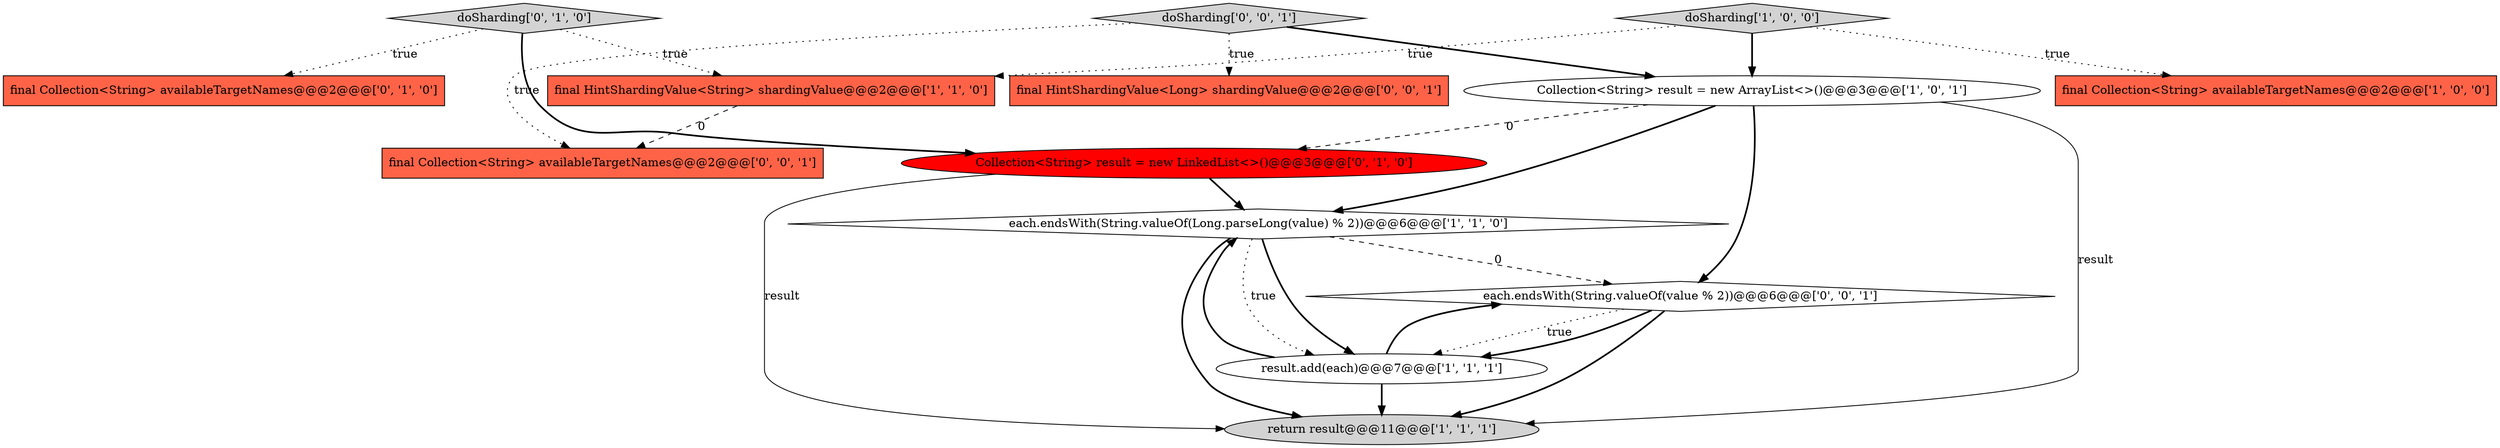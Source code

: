 digraph {
6 [style = filled, label = "each.endsWith(String.valueOf(Long.parseLong(value) % 2))@@@6@@@['1', '1', '0']", fillcolor = white, shape = diamond image = "AAA0AAABBB1BBB"];
10 [style = filled, label = "each.endsWith(String.valueOf(value % 2))@@@6@@@['0', '0', '1']", fillcolor = white, shape = diamond image = "AAA0AAABBB3BBB"];
2 [style = filled, label = "Collection<String> result = new ArrayList<>()@@@3@@@['1', '0', '1']", fillcolor = white, shape = ellipse image = "AAA0AAABBB1BBB"];
5 [style = filled, label = "result.add(each)@@@7@@@['1', '1', '1']", fillcolor = white, shape = ellipse image = "AAA0AAABBB1BBB"];
7 [style = filled, label = "final Collection<String> availableTargetNames@@@2@@@['0', '1', '0']", fillcolor = tomato, shape = box image = "AAA0AAABBB2BBB"];
0 [style = filled, label = "final Collection<String> availableTargetNames@@@2@@@['1', '0', '0']", fillcolor = tomato, shape = box image = "AAA0AAABBB1BBB"];
4 [style = filled, label = "return result@@@11@@@['1', '1', '1']", fillcolor = lightgray, shape = ellipse image = "AAA0AAABBB1BBB"];
3 [style = filled, label = "doSharding['1', '0', '0']", fillcolor = lightgray, shape = diamond image = "AAA0AAABBB1BBB"];
12 [style = filled, label = "final Collection<String> availableTargetNames@@@2@@@['0', '0', '1']", fillcolor = tomato, shape = box image = "AAA0AAABBB3BBB"];
13 [style = filled, label = "doSharding['0', '0', '1']", fillcolor = lightgray, shape = diamond image = "AAA0AAABBB3BBB"];
11 [style = filled, label = "final HintShardingValue<Long> shardingValue@@@2@@@['0', '0', '1']", fillcolor = tomato, shape = box image = "AAA0AAABBB3BBB"];
9 [style = filled, label = "doSharding['0', '1', '0']", fillcolor = lightgray, shape = diamond image = "AAA0AAABBB2BBB"];
1 [style = filled, label = "final HintShardingValue<String> shardingValue@@@2@@@['1', '1', '0']", fillcolor = tomato, shape = box image = "AAA0AAABBB1BBB"];
8 [style = filled, label = "Collection<String> result = new LinkedList<>()@@@3@@@['0', '1', '0']", fillcolor = red, shape = ellipse image = "AAA1AAABBB2BBB"];
5->10 [style = bold, label=""];
2->4 [style = solid, label="result"];
13->12 [style = dotted, label="true"];
2->6 [style = bold, label=""];
8->4 [style = solid, label="result"];
8->6 [style = bold, label=""];
9->8 [style = bold, label=""];
2->10 [style = bold, label=""];
10->5 [style = dotted, label="true"];
2->8 [style = dashed, label="0"];
6->10 [style = dashed, label="0"];
1->12 [style = dashed, label="0"];
6->4 [style = bold, label=""];
6->5 [style = bold, label=""];
10->5 [style = bold, label=""];
5->6 [style = bold, label=""];
3->2 [style = bold, label=""];
5->4 [style = bold, label=""];
9->1 [style = dotted, label="true"];
3->0 [style = dotted, label="true"];
10->4 [style = bold, label=""];
13->11 [style = dotted, label="true"];
9->7 [style = dotted, label="true"];
3->1 [style = dotted, label="true"];
6->5 [style = dotted, label="true"];
13->2 [style = bold, label=""];
}
